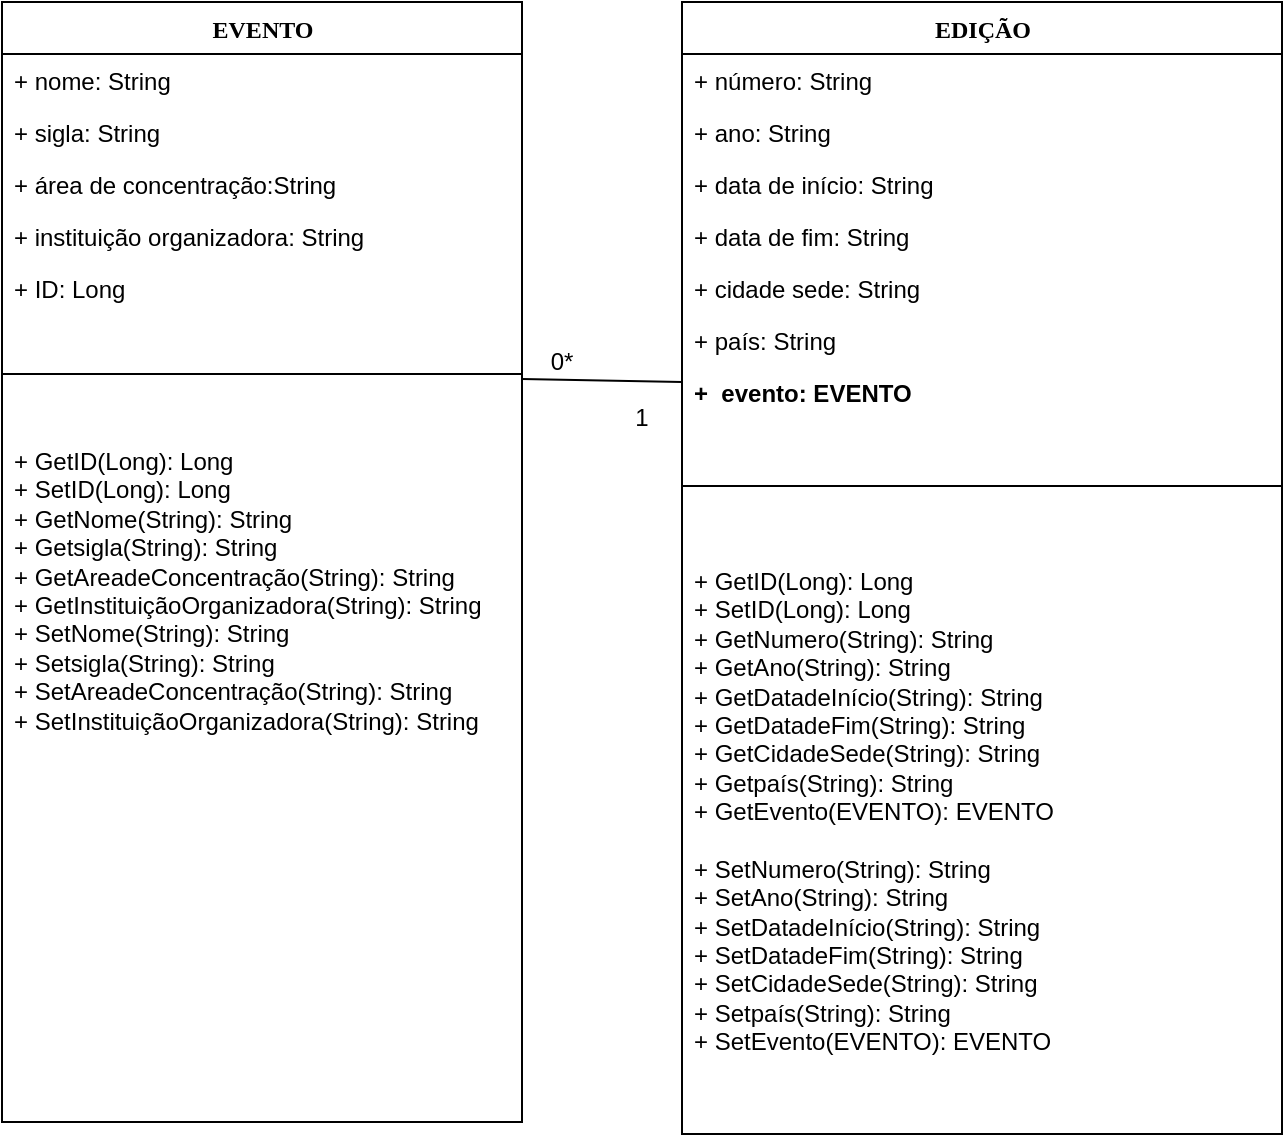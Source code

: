 <mxfile version="14.4.8" type="device"><diagram name="Page-1" id="9f46799a-70d6-7492-0946-bef42562c5a5"><mxGraphModel dx="1038" dy="491" grid="1" gridSize="10" guides="1" tooltips="1" connect="1" arrows="1" fold="1" page="1" pageScale="1" pageWidth="1100" pageHeight="850" background="#ffffff" math="0" shadow="0"><root><mxCell id="0"/><mxCell id="1" parent="0"/><mxCell id="78961159f06e98e8-17" value="EVENTO" style="swimlane;html=1;fontStyle=1;align=center;verticalAlign=top;childLayout=stackLayout;horizontal=1;startSize=26;horizontalStack=0;resizeParent=1;resizeLast=0;collapsible=1;marginBottom=0;swimlaneFillColor=#ffffff;rounded=0;shadow=0;comic=0;labelBackgroundColor=none;strokeWidth=1;fillColor=none;fontFamily=Verdana;fontSize=12" parent="1" vertex="1"><mxGeometry x="90" y="80" width="260" height="560" as="geometry"/></mxCell><mxCell id="78961159f06e98e8-21" value="+ nome: String" style="text;html=1;strokeColor=none;fillColor=none;align=left;verticalAlign=top;spacingLeft=4;spacingRight=4;whiteSpace=wrap;overflow=hidden;rotatable=0;points=[[0,0.5],[1,0.5]];portConstraint=eastwest;" parent="78961159f06e98e8-17" vertex="1"><mxGeometry y="26" width="260" height="26" as="geometry"/></mxCell><mxCell id="78961159f06e98e8-23" value="+ sigla: String" style="text;html=1;strokeColor=none;fillColor=none;align=left;verticalAlign=top;spacingLeft=4;spacingRight=4;whiteSpace=wrap;overflow=hidden;rotatable=0;points=[[0,0.5],[1,0.5]];portConstraint=eastwest;" parent="78961159f06e98e8-17" vertex="1"><mxGeometry y="52" width="260" height="26" as="geometry"/></mxCell><mxCell id="78961159f06e98e8-25" value="+ área de concentração:String" style="text;html=1;strokeColor=none;fillColor=none;align=left;verticalAlign=top;spacingLeft=4;spacingRight=4;whiteSpace=wrap;overflow=hidden;rotatable=0;points=[[0,0.5],[1,0.5]];portConstraint=eastwest;" parent="78961159f06e98e8-17" vertex="1"><mxGeometry y="78" width="260" height="26" as="geometry"/></mxCell><mxCell id="78961159f06e98e8-26" value="+ instituição organizadora: String" style="text;html=1;strokeColor=none;fillColor=none;align=left;verticalAlign=top;spacingLeft=4;spacingRight=4;whiteSpace=wrap;overflow=hidden;rotatable=0;points=[[0,0.5],[1,0.5]];portConstraint=eastwest;" parent="78961159f06e98e8-17" vertex="1"><mxGeometry y="104" width="260" height="26" as="geometry"/></mxCell><mxCell id="1dWtY4ndMkXElUAtx7Kv-1" value="+ ID: Long" style="text;html=1;strokeColor=none;fillColor=none;align=left;verticalAlign=top;spacingLeft=4;spacingRight=4;whiteSpace=wrap;overflow=hidden;rotatable=0;points=[[0,0.5],[1,0.5]];portConstraint=eastwest;" vertex="1" parent="78961159f06e98e8-17"><mxGeometry y="130" width="260" height="26" as="geometry"/></mxCell><mxCell id="78961159f06e98e8-19" value="" style="line;html=1;strokeWidth=1;fillColor=none;align=left;verticalAlign=middle;spacingTop=-1;spacingLeft=3;spacingRight=3;rotatable=0;labelPosition=right;points=[];portConstraint=eastwest;" parent="78961159f06e98e8-17" vertex="1"><mxGeometry y="156" width="260" height="60" as="geometry"/></mxCell><mxCell id="78961159f06e98e8-20" value="&lt;div&gt;+ GetID(Long): Long&lt;/div&gt;&lt;div&gt;+ SetID(Long): Long&lt;/div&gt;&lt;div&gt;+ GetNome(String): String&lt;/div&gt;&lt;div&gt;+ Getsigla(String): String&lt;/div&gt;&lt;div&gt;+ GetAreadeConcentração(String): String&lt;/div&gt;&lt;div&gt;+ GetInstituiçãoOrganizadora(String): String&lt;/div&gt;&lt;div&gt;+ SetNome(String): String&lt;/div&gt;&lt;div&gt;+ Setsigla(String): String&lt;/div&gt;&lt;div&gt;+ SetAreadeConcentração(String): String&lt;/div&gt;&lt;div&gt;+ SetInstituiçãoOrganizadora(String): String&lt;/div&gt;" style="text;html=1;strokeColor=none;fillColor=none;align=left;verticalAlign=top;spacingLeft=4;spacingRight=4;whiteSpace=wrap;overflow=hidden;rotatable=0;points=[[0,0.5],[1,0.5]];portConstraint=eastwest;" parent="78961159f06e98e8-17" vertex="1"><mxGeometry y="216" width="260" height="344" as="geometry"/></mxCell><mxCell id="78961159f06e98e8-30" value="EDIÇÃO" style="swimlane;html=1;fontStyle=1;align=center;verticalAlign=top;childLayout=stackLayout;horizontal=1;startSize=26;horizontalStack=0;resizeParent=1;resizeLast=0;collapsible=1;marginBottom=0;swimlaneFillColor=#ffffff;rounded=0;shadow=0;comic=0;labelBackgroundColor=none;strokeWidth=1;fillColor=none;fontFamily=Verdana;fontSize=12" parent="1" vertex="1"><mxGeometry x="430" y="80" width="300" height="566" as="geometry"/></mxCell><mxCell id="78961159f06e98e8-31" value="+&amp;nbsp;número: String" style="text;html=1;strokeColor=none;fillColor=none;align=left;verticalAlign=top;spacingLeft=4;spacingRight=4;whiteSpace=wrap;overflow=hidden;rotatable=0;points=[[0,0.5],[1,0.5]];portConstraint=eastwest;" parent="78961159f06e98e8-30" vertex="1"><mxGeometry y="26" width="300" height="26" as="geometry"/></mxCell><mxCell id="78961159f06e98e8-32" value="+&amp;nbsp;ano: String" style="text;html=1;strokeColor=none;fillColor=none;align=left;verticalAlign=top;spacingLeft=4;spacingRight=4;whiteSpace=wrap;overflow=hidden;rotatable=0;points=[[0,0.5],[1,0.5]];portConstraint=eastwest;" parent="78961159f06e98e8-30" vertex="1"><mxGeometry y="52" width="300" height="26" as="geometry"/></mxCell><mxCell id="78961159f06e98e8-33" value="+&amp;nbsp;data de início: String" style="text;html=1;strokeColor=none;fillColor=none;align=left;verticalAlign=top;spacingLeft=4;spacingRight=4;whiteSpace=wrap;overflow=hidden;rotatable=0;points=[[0,0.5],[1,0.5]];portConstraint=eastwest;" parent="78961159f06e98e8-30" vertex="1"><mxGeometry y="78" width="300" height="26" as="geometry"/></mxCell><mxCell id="78961159f06e98e8-34" value="+&amp;nbsp;data de fim: String" style="text;html=1;strokeColor=none;fillColor=none;align=left;verticalAlign=top;spacingLeft=4;spacingRight=4;whiteSpace=wrap;overflow=hidden;rotatable=0;points=[[0,0.5],[1,0.5]];portConstraint=eastwest;" parent="78961159f06e98e8-30" vertex="1"><mxGeometry y="104" width="300" height="26" as="geometry"/></mxCell><mxCell id="78961159f06e98e8-36" value="+&amp;nbsp;cidade sede: String" style="text;html=1;strokeColor=none;fillColor=none;align=left;verticalAlign=top;spacingLeft=4;spacingRight=4;whiteSpace=wrap;overflow=hidden;rotatable=0;points=[[0,0.5],[1,0.5]];portConstraint=eastwest;" parent="78961159f06e98e8-30" vertex="1"><mxGeometry y="130" width="300" height="26" as="geometry"/></mxCell><mxCell id="78961159f06e98e8-37" value="+&amp;nbsp;país: String" style="text;html=1;strokeColor=none;fillColor=none;align=left;verticalAlign=top;spacingLeft=4;spacingRight=4;whiteSpace=wrap;overflow=hidden;rotatable=0;points=[[0,0.5],[1,0.5]];portConstraint=eastwest;" parent="78961159f06e98e8-30" vertex="1"><mxGeometry y="156" width="300" height="26" as="geometry"/></mxCell><mxCell id="1dWtY4ndMkXElUAtx7Kv-7" value="+&amp;nbsp; evento: EVENTO" style="text;html=1;strokeColor=none;fillColor=none;align=left;verticalAlign=top;spacingLeft=4;spacingRight=4;whiteSpace=wrap;overflow=hidden;rotatable=0;points=[[0,0.5],[1,0.5]];portConstraint=eastwest;fontStyle=1" vertex="1" parent="78961159f06e98e8-30"><mxGeometry y="182" width="300" height="26" as="geometry"/></mxCell><mxCell id="78961159f06e98e8-38" value="" style="line;html=1;strokeWidth=1;fillColor=none;align=left;verticalAlign=middle;spacingTop=-1;spacingLeft=3;spacingRight=3;rotatable=0;labelPosition=right;points=[];portConstraint=eastwest;" parent="78961159f06e98e8-30" vertex="1"><mxGeometry y="208" width="300" height="68" as="geometry"/></mxCell><mxCell id="78961159f06e98e8-39" value="&lt;div&gt;+ GetID(Long): Long&lt;/div&gt;&lt;div&gt;+ SetID(Long): Long&lt;/div&gt;&lt;div&gt;+ GetNumero(String): String&lt;/div&gt;&lt;div&gt;+ GetAno(String): String&lt;/div&gt;&lt;div&gt;+ GetDatadeInício(String): String&lt;/div&gt;&lt;div&gt;+ GetDatadeFim(String): String&lt;/div&gt;&lt;div&gt;+ GetCidadeSede(String): String&lt;/div&gt;&lt;div&gt;+ Getpaís(String): String&lt;/div&gt;&lt;div&gt;+ GetEvento(EVENTO): EVENTO&lt;/div&gt;&lt;div&gt;&lt;br&gt;&lt;/div&gt;&lt;div&gt;+ SetNumero(String): String&lt;/div&gt;&lt;div&gt;+ SetAno(String): String&lt;/div&gt;&lt;div&gt;+ SetDatadeInício(String): String&lt;/div&gt;&lt;div&gt;+ SetDatadeFim(String): String&lt;/div&gt;&lt;div&gt;+ SetCidadeSede(String): String&lt;/div&gt;&lt;div&gt;+ Setpaís(String): String&lt;/div&gt;&lt;div&gt;+ SetEvento(EVENTO): EVENTO&lt;/div&gt;" style="text;html=1;strokeColor=none;fillColor=none;align=left;verticalAlign=top;spacingLeft=4;spacingRight=4;whiteSpace=wrap;overflow=hidden;rotatable=0;points=[[0,0.5],[1,0.5]];portConstraint=eastwest;" parent="78961159f06e98e8-30" vertex="1"><mxGeometry y="276" width="300" height="290" as="geometry"/></mxCell><mxCell id="1dWtY4ndMkXElUAtx7Kv-2" value="" style="endArrow=none;html=1;" edge="1" parent="1" source="78961159f06e98e8-19"><mxGeometry width="50" height="50" relative="1" as="geometry"><mxPoint x="500" y="320" as="sourcePoint"/><mxPoint x="430" y="270" as="targetPoint"/></mxGeometry></mxCell><mxCell id="1dWtY4ndMkXElUAtx7Kv-3" value="0*" style="text;html=1;strokeColor=none;fillColor=none;align=center;verticalAlign=middle;whiteSpace=wrap;rounded=0;" vertex="1" parent="1"><mxGeometry x="350" y="250" width="40" height="20" as="geometry"/></mxCell><mxCell id="1dWtY4ndMkXElUAtx7Kv-5" value="1" style="text;html=1;strokeColor=none;fillColor=none;align=center;verticalAlign=middle;whiteSpace=wrap;rounded=0;" vertex="1" parent="1"><mxGeometry x="390" y="278" width="40" height="20" as="geometry"/></mxCell></root></mxGraphModel></diagram></mxfile>